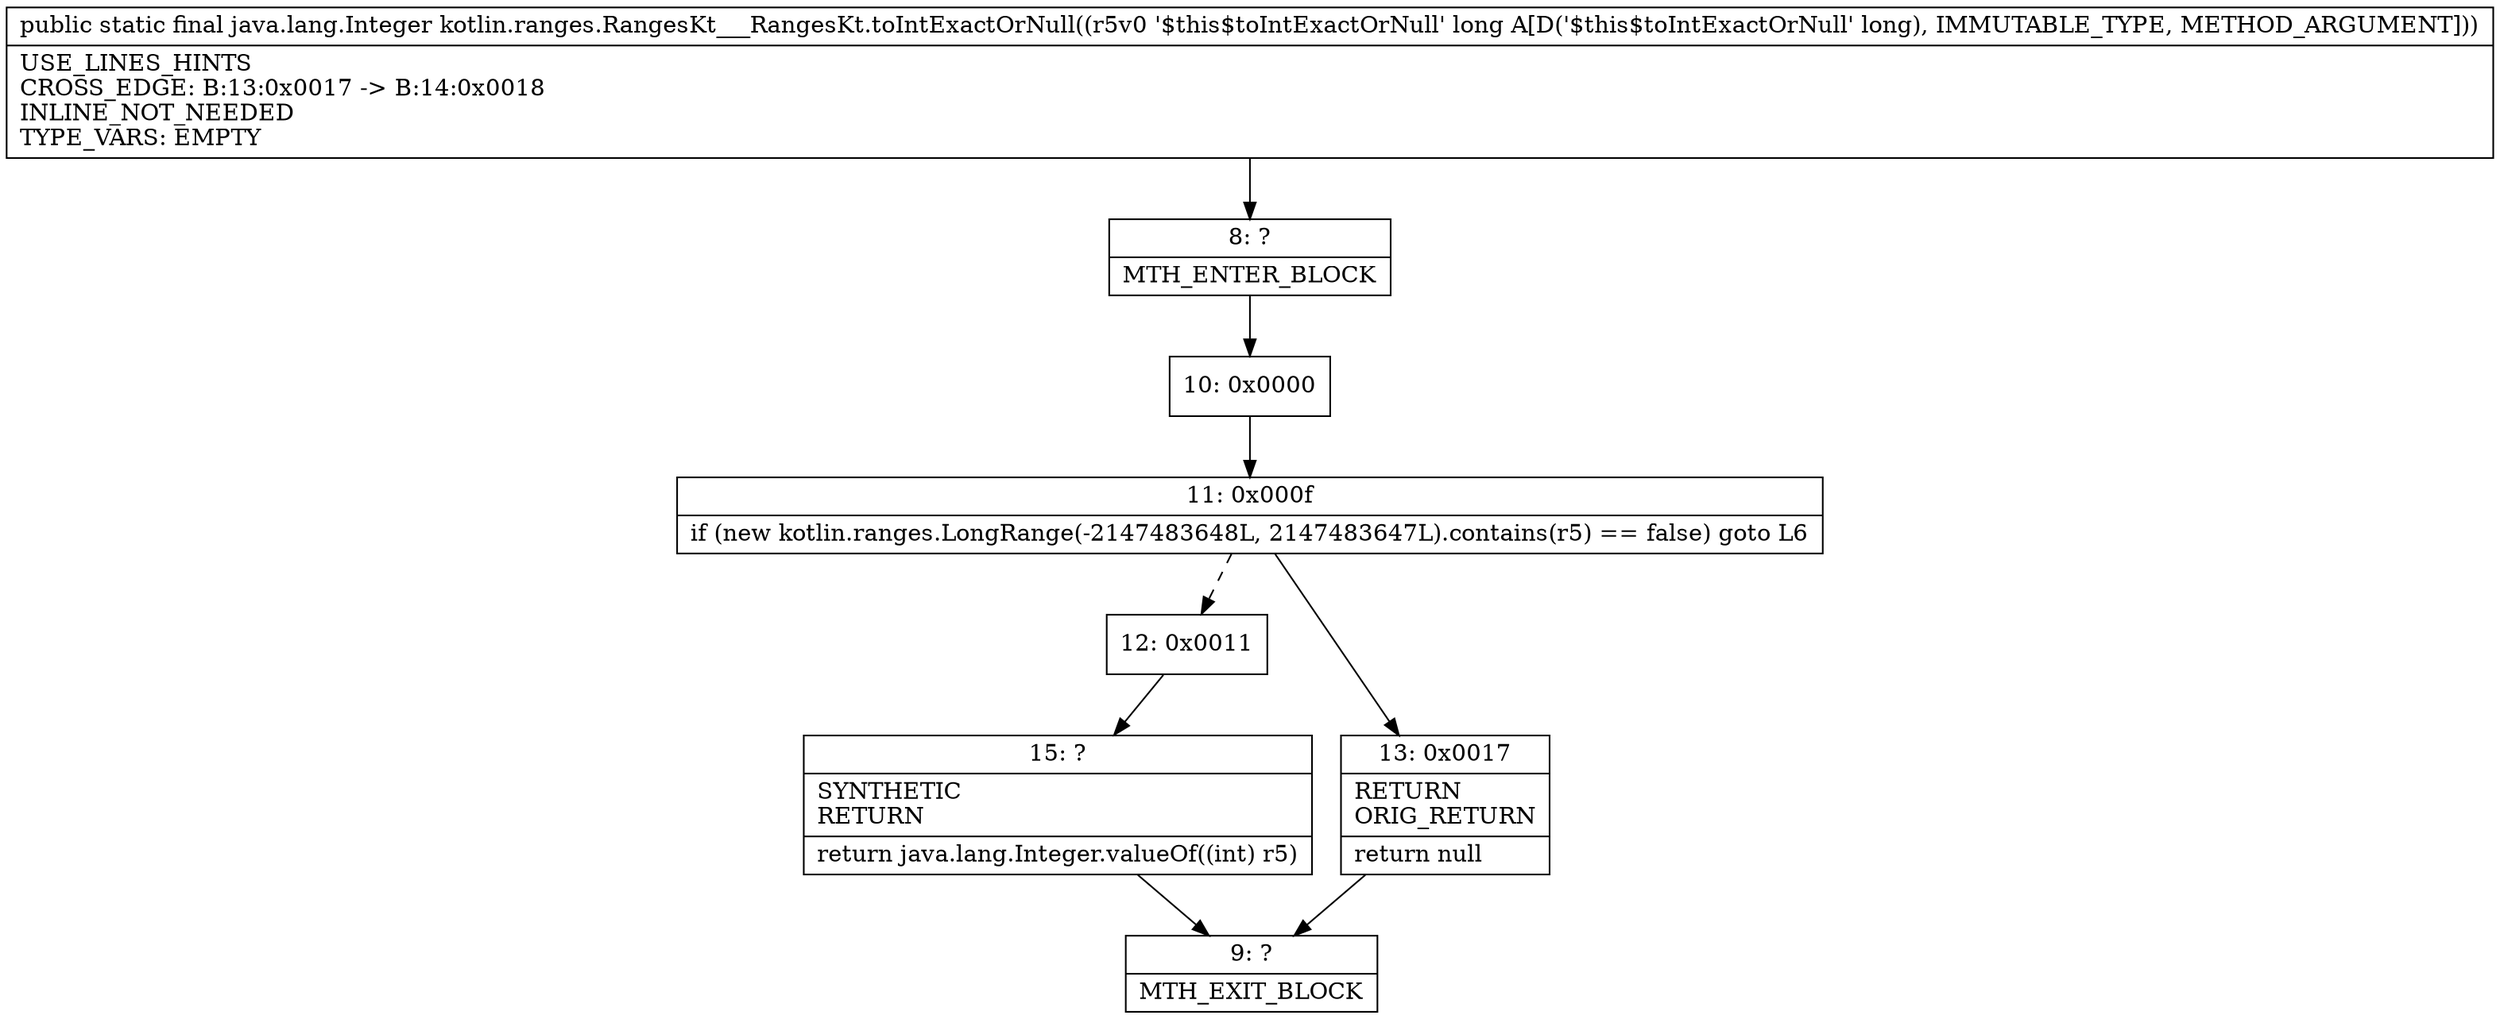 digraph "CFG forkotlin.ranges.RangesKt___RangesKt.toIntExactOrNull(J)Ljava\/lang\/Integer;" {
Node_8 [shape=record,label="{8\:\ ?|MTH_ENTER_BLOCK\l}"];
Node_10 [shape=record,label="{10\:\ 0x0000}"];
Node_11 [shape=record,label="{11\:\ 0x000f|if (new kotlin.ranges.LongRange(\-2147483648L, 2147483647L).contains(r5) == false) goto L6\l}"];
Node_12 [shape=record,label="{12\:\ 0x0011}"];
Node_15 [shape=record,label="{15\:\ ?|SYNTHETIC\lRETURN\l|return java.lang.Integer.valueOf((int) r5)\l}"];
Node_9 [shape=record,label="{9\:\ ?|MTH_EXIT_BLOCK\l}"];
Node_13 [shape=record,label="{13\:\ 0x0017|RETURN\lORIG_RETURN\l|return null\l}"];
MethodNode[shape=record,label="{public static final java.lang.Integer kotlin.ranges.RangesKt___RangesKt.toIntExactOrNull((r5v0 '$this$toIntExactOrNull' long A[D('$this$toIntExactOrNull' long), IMMUTABLE_TYPE, METHOD_ARGUMENT]))  | USE_LINES_HINTS\lCROSS_EDGE: B:13:0x0017 \-\> B:14:0x0018\lINLINE_NOT_NEEDED\lTYPE_VARS: EMPTY\l}"];
MethodNode -> Node_8;Node_8 -> Node_10;
Node_10 -> Node_11;
Node_11 -> Node_12[style=dashed];
Node_11 -> Node_13;
Node_12 -> Node_15;
Node_15 -> Node_9;
Node_13 -> Node_9;
}

